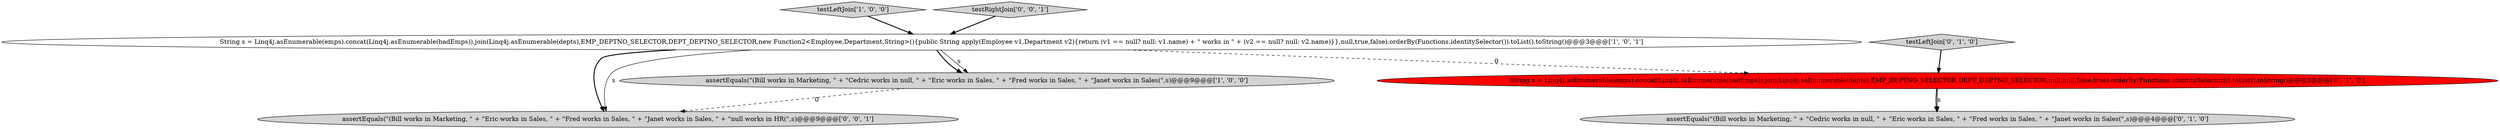 digraph {
2 [style = filled, label = "testLeftJoin['1', '0', '0']", fillcolor = lightgray, shape = diamond image = "AAA0AAABBB1BBB"];
7 [style = filled, label = "assertEquals(\"(Bill works in Marketing, \" + \"Eric works in Sales, \" + \"Fred works in Sales, \" + \"Janet works in Sales, \" + \"null works in HR(\",s)@@@9@@@['0', '0', '1']", fillcolor = lightgray, shape = ellipse image = "AAA0AAABBB3BBB"];
3 [style = filled, label = "assertEquals(\"(Bill works in Marketing, \" + \"Cedric works in null, \" + \"Eric works in Sales, \" + \"Fred works in Sales, \" + \"Janet works in Sales(\",s)@@@4@@@['0', '1', '0']", fillcolor = lightgray, shape = ellipse image = "AAA0AAABBB2BBB"];
0 [style = filled, label = "assertEquals(\"(Bill works in Marketing, \" + \"Cedric works in null, \" + \"Eric works in Sales, \" + \"Fred works in Sales, \" + \"Janet works in Sales(\",s)@@@9@@@['1', '0', '0']", fillcolor = lightgray, shape = ellipse image = "AAA0AAABBB1BBB"];
6 [style = filled, label = "testRightJoin['0', '0', '1']", fillcolor = lightgray, shape = diamond image = "AAA0AAABBB3BBB"];
5 [style = filled, label = "String s = Linq4j.asEnumerable(emps).concat(Linq4j.asEnumerable(badEmps)).join(Linq4j.asEnumerable(depts),EMP_DEPTNO_SELECTOR,DEPT_DEPTNO_SELECTOR,null,null,false,true).orderBy(Functions.identitySelector()).toList().toString()@@@3@@@['0', '1', '0']", fillcolor = red, shape = ellipse image = "AAA1AAABBB2BBB"];
1 [style = filled, label = "String s = Linq4j.asEnumerable(emps).concat(Linq4j.asEnumerable(badEmps)).join(Linq4j.asEnumerable(depts),EMP_DEPTNO_SELECTOR,DEPT_DEPTNO_SELECTOR,new Function2<Employee,Department,String>(){public String apply(Employee v1,Department v2){return (v1 == null? null: v1.name) + \" works in \" + (v2 == null? null: v2.name)}},null,true,false).orderBy(Functions.identitySelector()).toList().toString()@@@3@@@['1', '0', '1']", fillcolor = white, shape = ellipse image = "AAA0AAABBB1BBB"];
4 [style = filled, label = "testLeftJoin['0', '1', '0']", fillcolor = lightgray, shape = diamond image = "AAA0AAABBB2BBB"];
5->3 [style = bold, label=""];
6->1 [style = bold, label=""];
1->0 [style = bold, label=""];
1->5 [style = dashed, label="0"];
0->7 [style = dashed, label="0"];
4->5 [style = bold, label=""];
1->7 [style = bold, label=""];
1->0 [style = solid, label="s"];
2->1 [style = bold, label=""];
5->3 [style = solid, label="s"];
1->7 [style = solid, label="s"];
}
